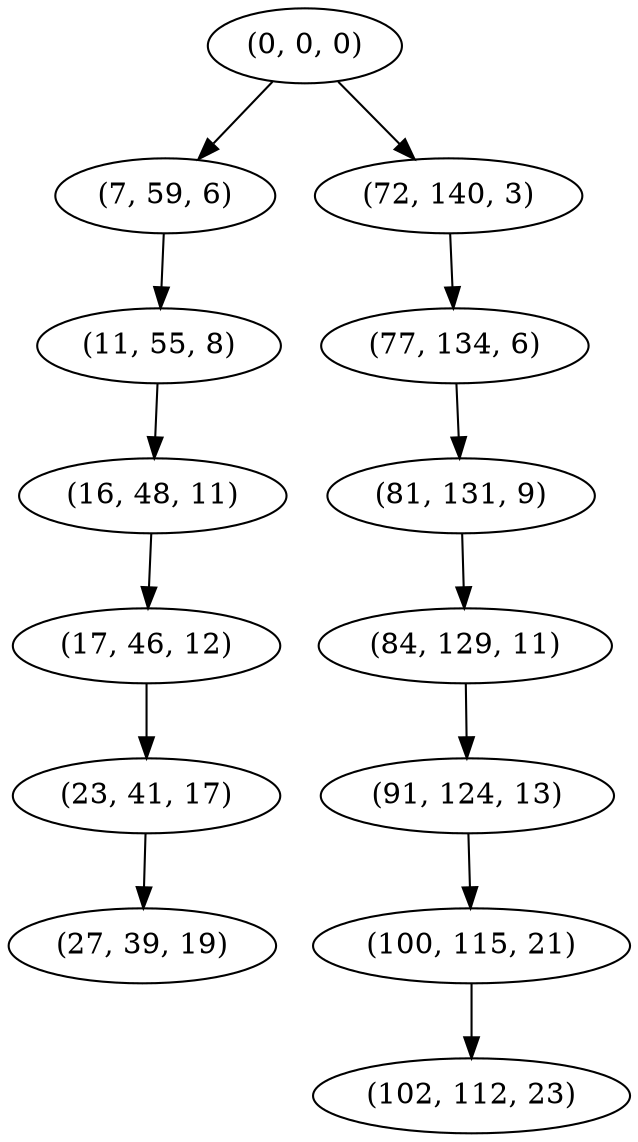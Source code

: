 digraph tree {
    "(0, 0, 0)";
    "(7, 59, 6)";
    "(11, 55, 8)";
    "(16, 48, 11)";
    "(17, 46, 12)";
    "(23, 41, 17)";
    "(27, 39, 19)";
    "(72, 140, 3)";
    "(77, 134, 6)";
    "(81, 131, 9)";
    "(84, 129, 11)";
    "(91, 124, 13)";
    "(100, 115, 21)";
    "(102, 112, 23)";
    "(0, 0, 0)" -> "(7, 59, 6)";
    "(0, 0, 0)" -> "(72, 140, 3)";
    "(7, 59, 6)" -> "(11, 55, 8)";
    "(11, 55, 8)" -> "(16, 48, 11)";
    "(16, 48, 11)" -> "(17, 46, 12)";
    "(17, 46, 12)" -> "(23, 41, 17)";
    "(23, 41, 17)" -> "(27, 39, 19)";
    "(72, 140, 3)" -> "(77, 134, 6)";
    "(77, 134, 6)" -> "(81, 131, 9)";
    "(81, 131, 9)" -> "(84, 129, 11)";
    "(84, 129, 11)" -> "(91, 124, 13)";
    "(91, 124, 13)" -> "(100, 115, 21)";
    "(100, 115, 21)" -> "(102, 112, 23)";
}
